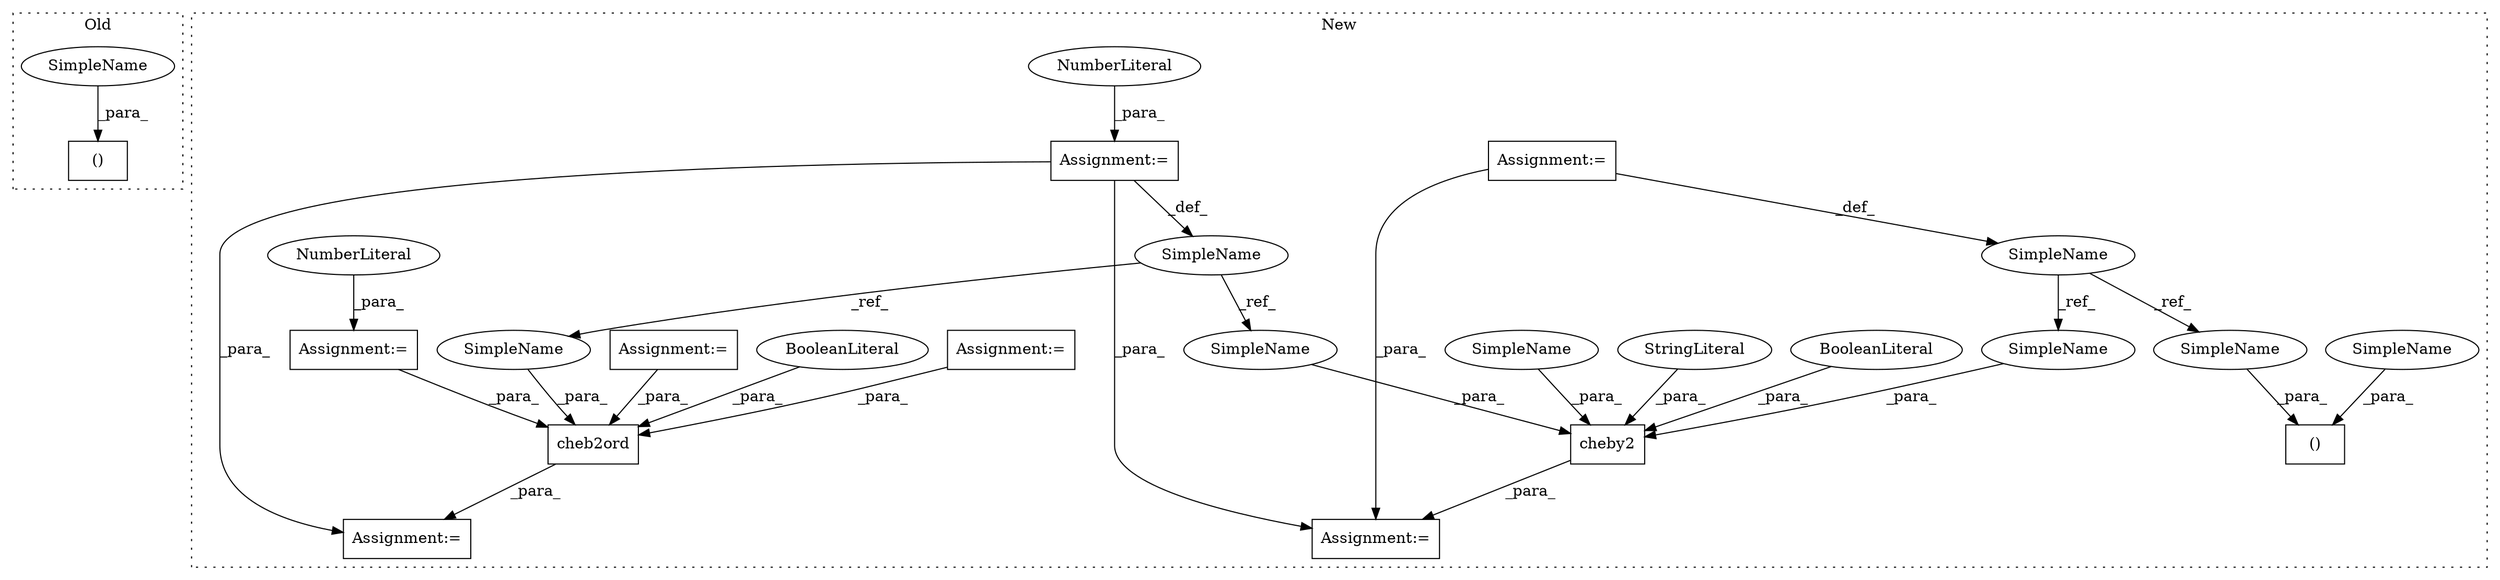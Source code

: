 digraph G {
subgraph cluster0 {
1 [label="()" a="106" s="8576" l="16" shape="box"];
21 [label="SimpleName" a="42" s="8590" l="2" shape="ellipse"];
label = "Old";
style="dotted";
}
subgraph cluster1 {
2 [label="cheb2ord" a="32" s="13912,13938" l="9,1" shape="box"];
3 [label="BooleanLiteral" a="9" s="13933" l="5" shape="ellipse"];
4 [label="SimpleName" a="42" s="13878" l="2" shape="ellipse"];
5 [label="cheby2" a="32" s="13967,13992" l="7,1" shape="box"];
6 [label="SimpleName" a="42" s="13803" l="1" shape="ellipse"];
7 [label="()" a="106" s="13894" l="16" shape="box"];
8 [label="BooleanLiteral" a="9" s="13987" l="5" shape="ellipse"];
9 [label="StringLiteral" a="45" s="13982" l="4" shape="ellipse"];
10 [label="Assignment:=" a="7" s="13880" l="1" shape="box"];
11 [label="NumberLiteral" a="34" s="13881" l="2" shape="ellipse"];
12 [label="Assignment:=" a="7" s="13965" l="2" shape="box"];
13 [label="Assignment:=" a="7" s="13910" l="2" shape="box"];
14 [label="Assignment:=" a="7" s="13803" l="1" shape="box"];
15 [label="Assignment:=" a="7" s="13870" l="1" shape="box"];
16 [label="NumberLiteral" a="34" s="13871" l="1" shape="ellipse"];
17 [label="Assignment:=" a="7" s="13812" l="1" shape="box"];
18 [label="Assignment:=" a="7" s="13841" l="1" shape="box"];
19 [label="SimpleName" a="42" s="13894" l="1" shape="ellipse"];
20 [label="SimpleName" a="42" s="13974" l="1" shape="ellipse"];
22 [label="SimpleName" a="42" s="13979" l="2" shape="ellipse"];
23 [label="SimpleName" a="42" s="13908" l="2" shape="ellipse"];
24 [label="SimpleName" a="42" s="13930" l="2" shape="ellipse"];
25 [label="SimpleName" a="42" s="13976" l="2" shape="ellipse"];
label = "New";
style="dotted";
}
2 -> 13 [label="_para_"];
3 -> 2 [label="_para_"];
4 -> 24 [label="_ref_"];
4 -> 25 [label="_ref_"];
5 -> 12 [label="_para_"];
6 -> 19 [label="_ref_"];
6 -> 20 [label="_ref_"];
8 -> 5 [label="_para_"];
9 -> 5 [label="_para_"];
10 -> 13 [label="_para_"];
10 -> 4 [label="_def_"];
10 -> 12 [label="_para_"];
11 -> 10 [label="_para_"];
14 -> 6 [label="_def_"];
14 -> 12 [label="_para_"];
15 -> 2 [label="_para_"];
16 -> 15 [label="_para_"];
17 -> 2 [label="_para_"];
18 -> 2 [label="_para_"];
19 -> 7 [label="_para_"];
20 -> 5 [label="_para_"];
21 -> 1 [label="_para_"];
22 -> 5 [label="_para_"];
23 -> 7 [label="_para_"];
24 -> 2 [label="_para_"];
25 -> 5 [label="_para_"];
}